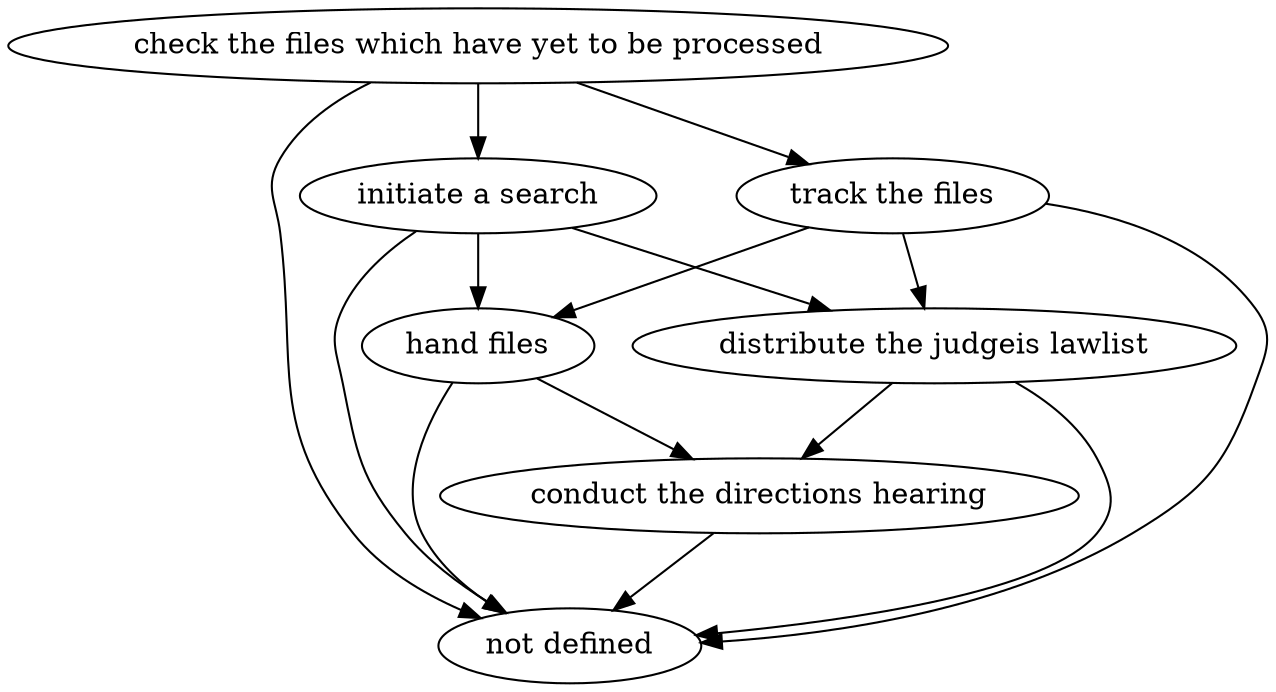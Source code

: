 strict digraph "doc-3.2" {
	graph [name="doc-3.2"];
	"check the files which have yet to be processed"	[attrs="{'type': 'Activity', 'label': 'check the files which have yet to be processed'}"];
	"initiate a search"	[attrs="{'type': 'Activity', 'label': 'initiate a search'}"];
	"check the files which have yet to be processed" -> "initiate a search"	[attrs="{'type': 'flow', 'label': 'flow'}"];
	"track the files"	[attrs="{'type': 'Activity', 'label': 'track the files'}"];
	"check the files which have yet to be processed" -> "track the files"	[attrs="{'type': 'flow', 'label': 'flow'}"];
	"not defined"	[attrs="{'type': 'Actor', 'label': 'not defined'}"];
	"check the files which have yet to be processed" -> "not defined"	[attrs="{'type': 'actor performer', 'label': 'actor performer'}"];
	"hand files"	[attrs="{'type': 'Activity', 'label': 'hand files'}"];
	"initiate a search" -> "hand files"	[attrs="{'type': 'flow', 'label': 'flow'}"];
	"distribute the judgeis lawlist"	[attrs="{'type': 'Activity', 'label': 'distribute the judgeis lawlist'}"];
	"initiate a search" -> "distribute the judgeis lawlist"	[attrs="{'type': 'flow', 'label': 'flow'}"];
	"initiate a search" -> "not defined"	[attrs="{'type': 'actor performer', 'label': 'actor performer'}"];
	"track the files" -> "hand files"	[attrs="{'type': 'flow', 'label': 'flow'}"];
	"track the files" -> "distribute the judgeis lawlist"	[attrs="{'type': 'flow', 'label': 'flow'}"];
	"track the files" -> "not defined"	[attrs="{'type': 'actor performer', 'label': 'actor performer'}"];
	"conduct the directions hearing"	[attrs="{'type': 'Activity', 'label': 'conduct the directions hearing'}"];
	"hand files" -> "conduct the directions hearing"	[attrs="{'type': 'flow', 'label': 'flow'}"];
	"hand files" -> "not defined"	[attrs="{'type': 'actor performer', 'label': 'actor performer'}"];
	"distribute the judgeis lawlist" -> "conduct the directions hearing"	[attrs="{'type': 'flow', 'label': 'flow'}"];
	"distribute the judgeis lawlist" -> "not defined"	[attrs="{'type': 'actor performer', 'label': 'actor performer'}"];
	"conduct the directions hearing" -> "not defined"	[attrs="{'type': 'actor performer', 'label': 'actor performer'}"];
}
